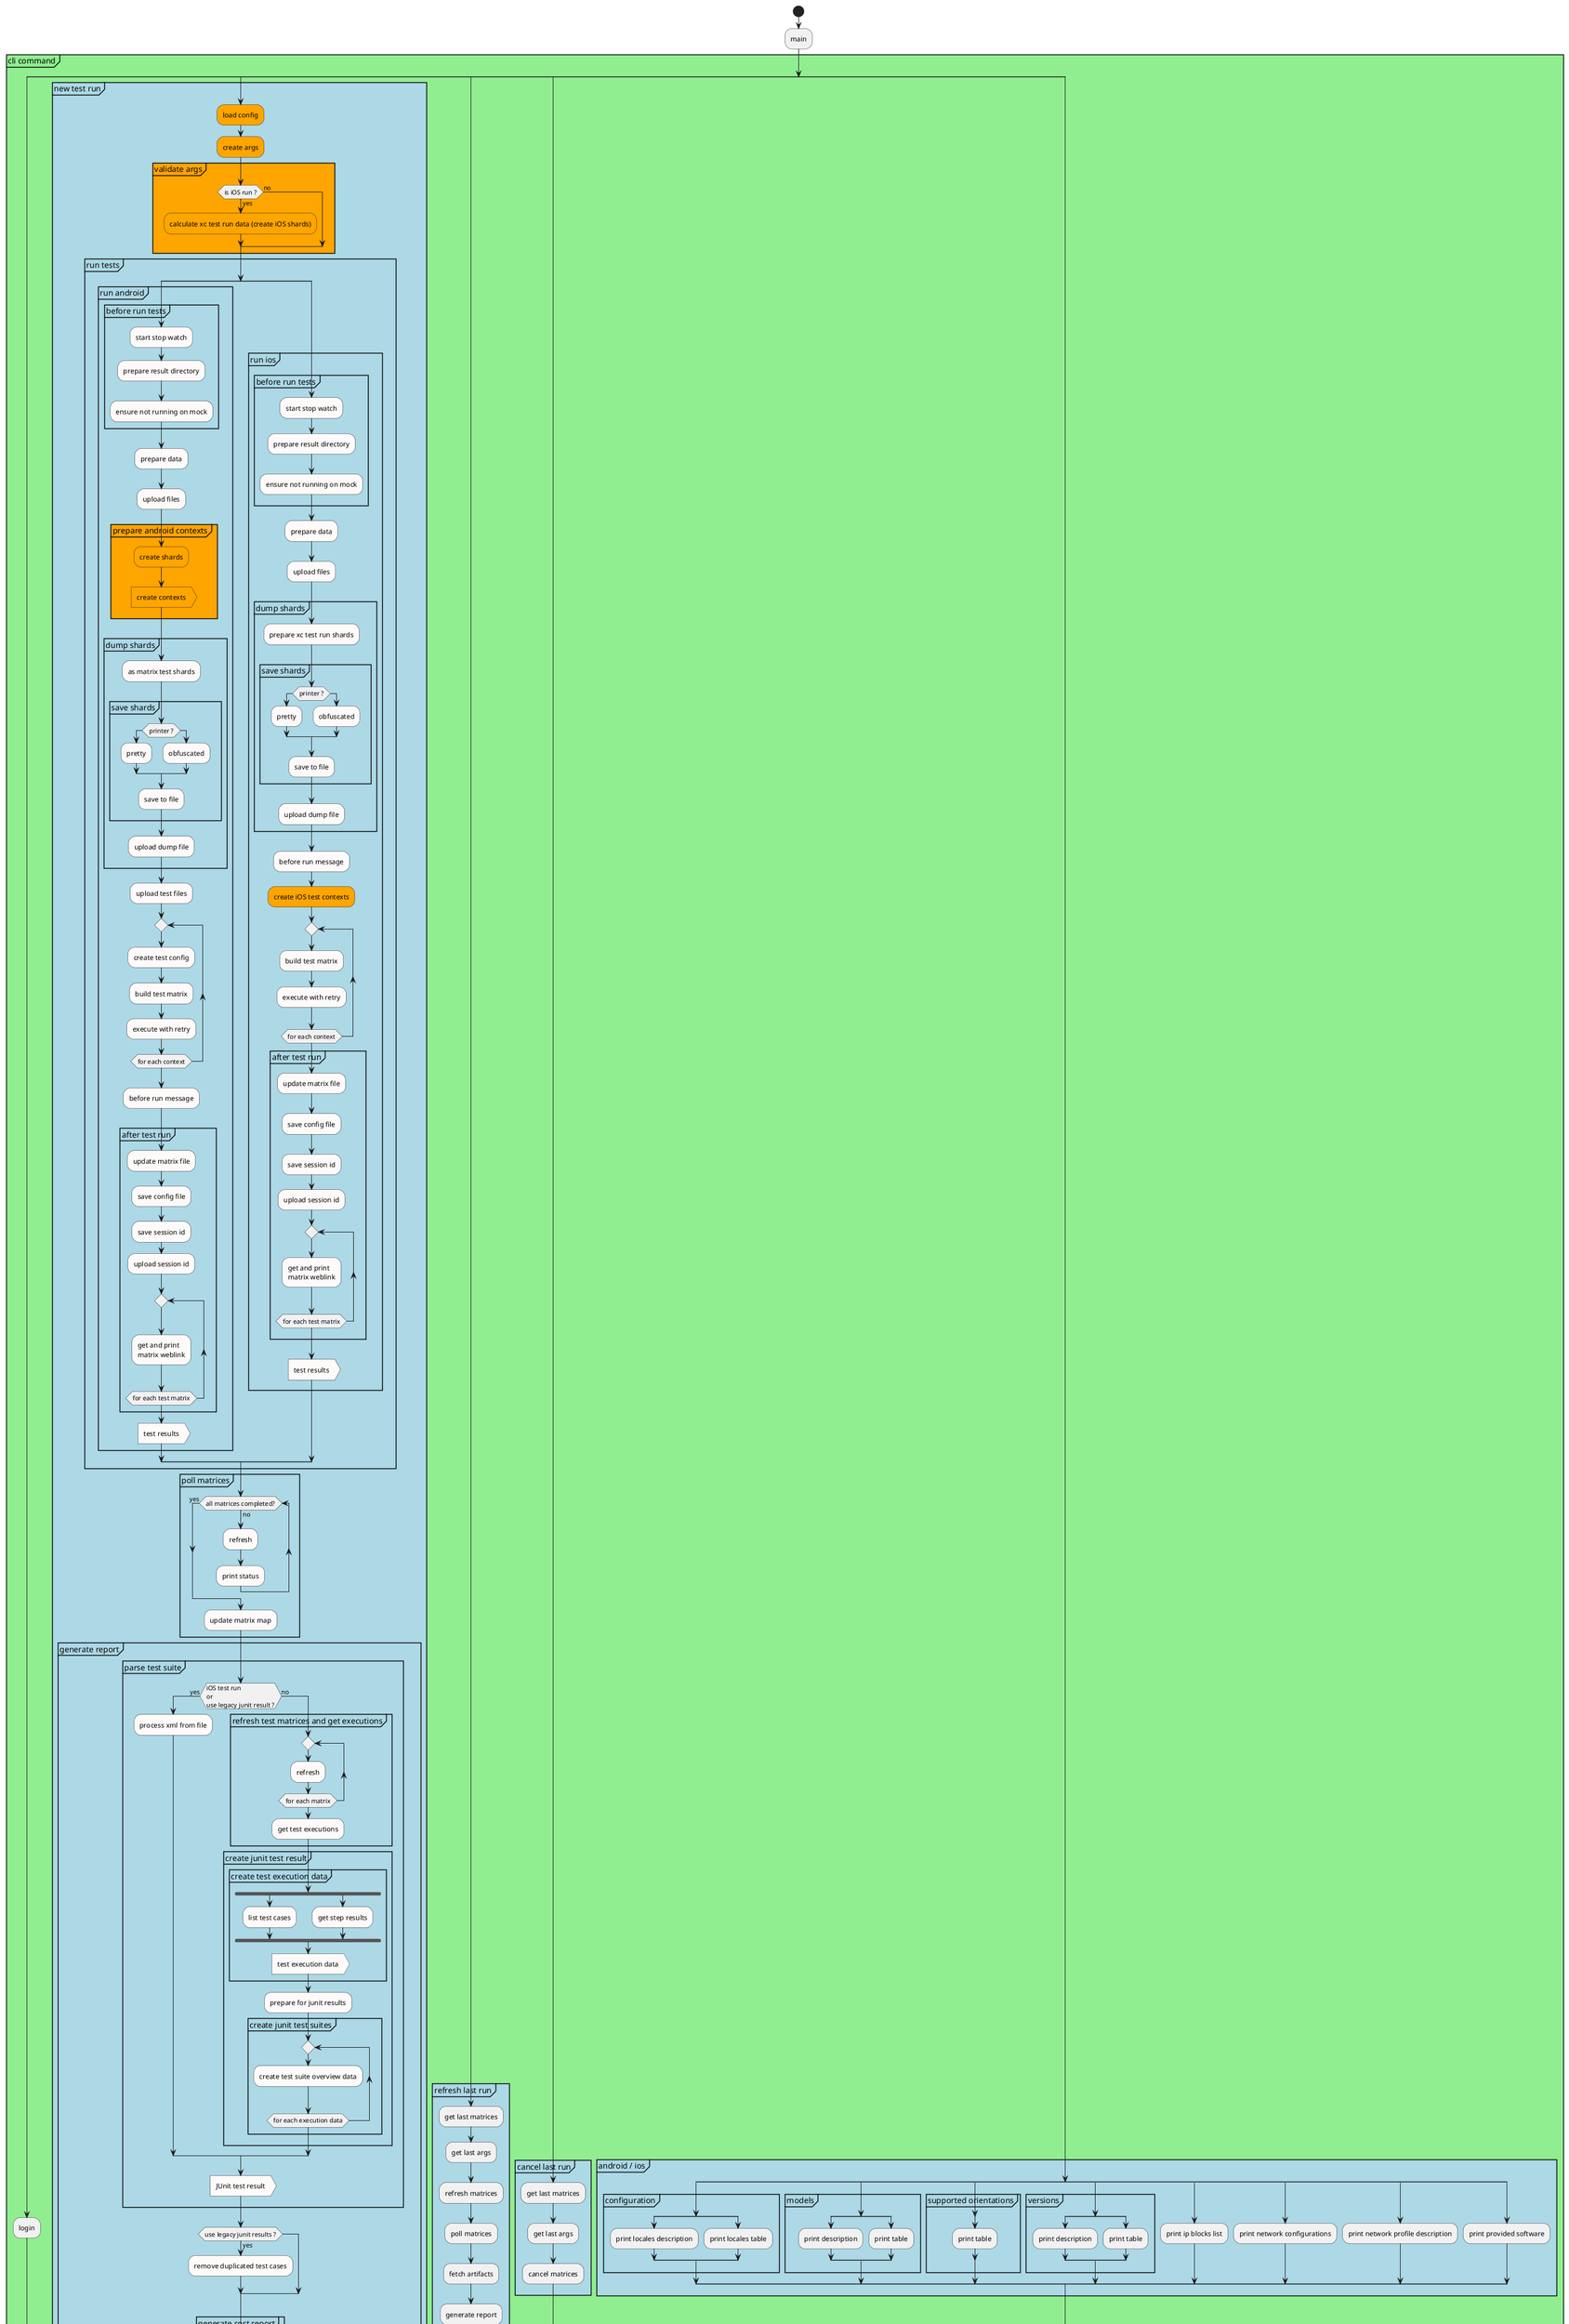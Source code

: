 @startuml
'https://plantuml.com/activity-diagram-beta

start
skinparam ConditionEndStyle hline
legend left
  |= Color |= Type |
  |<#snow>| Atomic activities |
  |<#LightBlue>| Related to domain scope |
  |<#Orange>| Presented in separate diagram. Can be considered as atomic |
endlegend
:main;
partition "cli command" #LightGreen {
  split
  :login;

  split again
  partition "new test run" #LightBlue  {
    #orange :load config;
    #orange :create args;
    partition "validate args" #orange {
      if (is iOS run ?) then (yes)
        #orange :calculate xc test run data (create iOS shards);
      else (no)
      endif
    }
    partition "run tests" #LightBlue {
      split
      partition "run android" #LightBlue {
        partition "before run tests" #LightBlue {
          #snow :start stop watch;
          #snow :prepare result directory;
          #snow :ensure not running on mock;
        }
        #snow :prepare data;
        #snow :upload files;
        partition "prepare android contexts" #orange {
          #orange :create shards;
          #orange :create contexts>
        }
        partition "dump shards" #LightBlue {
          #snow :as matrix test shards;
          partition "save shards" #LightBlue {
            if (printer ?) then
              #snow :pretty;
            else
              #snow :obfuscated;
            endif
            #snow :save to file;
          }
          #snow :upload dump file;
        }
        #snow :upload test files;
        repeat
          #snow :create test config;
          #snow :build test matrix;
          #snow :execute with retry;
        repeat while (for each context)
        #snow :before run message;
        partition "after test run" #LightBlue {
          #snow :update matrix file;
          #snow :save config file;
          #snow :save session id;
          #snow :upload session id;
          repeat
            #snow :get and print\nmatrix weblink;
          repeat while (for each test matrix)
        }
        #snow :test results>
      }

      split again
      partition "run ios" #LightBlue {
        partition "before run tests" #LightBlue {
          #snow :start stop watch;
          #snow :prepare result directory;
          #snow :ensure not running on mock;
        }
        #snow :prepare data;
        #snow :upload files;
        partition "dump shards" #LightBlue {
          #snow :prepare xc test run shards;
          partition "save shards" #LightBlue {
            if (printer ?) then
              #snow :pretty;
            else
              #snow :obfuscated;
            endif
            #snow :save to file;
          }
          #snow :upload dump file;
        }
        #snow :before run message;
        #orange :create iOS test contexts;
        repeat
          #snow :build test matrix;
          #snow :execute with retry;
        repeat while (for each context)
        partition "after test run" #LightBlue {
          #snow :update matrix file;
          #snow :save config file;
          #snow :save session id;
          #snow :upload session id;
          repeat
            #snow :get and print\nmatrix weblink;
          repeat while (for each test matrix)
        }
        #snow :test results>
      }
      end split
    }

    partition "poll matrices" #LightBlue {
      while (all matrices completed?) is (no)
        #snow :refresh;
        #snow :print status;
      endwhile (yes)
      #snow :update matrix map;
    }
    partition "generate report" #LightBlue {
      partition "parse test suite" #LightBlue {
        if (iOS test run\nor\nuse legacy junit result ?) then (yes)
          #snow :process xml from file;
        else (no)
          partition "refresh test matrices and get executions" #LightBlue {
            repeat
              #snow :refresh;
            repeat while (for each matrix)
            #snow :get test executions;
          }
          partition "create junit test result" #LightBlue {
            partition "create test execution data" #LightBlue {
              fork
                #snow :list test cases;
              fork again
                #snow :get step results;
              end fork
              #snow :test execution data>
            }
            #snow :prepare for junit results;
            partition "create junit test suites" #LightBlue {
              repeat
                #snow :create test suite overview data;
              repeat while(for each execution data)
            }
          }
        endif
        #snow :JUnit test result>
      }
      if (use legacy junit results ?) then (yes)
        #snow :remove duplicated test cases;
      endif
      partition "generate cost report" #LightBlue {
        #snow :upload report;
      }
      partition "generate matrix results report" #LightBlue {
        #snow :upload report;
      }
      if (any test failed?) then (yes)
        partition "generate HTML report" #LightBlue {
          #snow :upload report;
        }
      else (no)
      endif
      partition "generate junit report" #LightBlue {
        #snow :get ignored test cases;
        #snow :xml to string;
        #snow :upload report;
      }
      partition "refresh test matrices and get executions" #LightBlue {
        repeat
          #snow :refresh;
        repeat while (for each matrix)
        #snow :get test executions;
      }
      partition "process junit results" #LightBlue {
        if (make full junit result) then (yes)
          partition "create junit test result" #LightBlue {
            partition "create test execution data" #LightBlue {
              fork
                #snow :list test cases;
              fork again
                #snow :get step results;
              end fork
              #snow :test execution data>
            }
            #snow :prepare for junit results;
            partition "create junit test suites" #LightBlue {
              repeat
                #snow :create test suite overview data;
              repeat while(for each execution data)
            }
          }
          partition "generate full junit result" #LightBlue {
            #snow :xml to string;
            #snow :upload report;
          }
          partition "process junit xml" #LightBlue {
            #snow :download junit xml;
            #snow :merge test times;
            if (has previous test times to compare?) then (yes)
              partition "create shard efficiency list" #LightBlue {
                #snow :create test method duration map;
              }
            else (no)
            endif
            #snow :upload junit xml;
          }
        else (no)
          partition "process junit xml" #LightBlue {
            #snow :download junit xml;
            #snow :merge test times;
            if (has previous test times to compare?) then (yes)
              partition "create shard efficiency list" #LightBlue {
                #snow :create test method duration map;
              }
            else (no)
            endif
            #snow :upload junit xml;
          }
        endif
      }
      partition "create and upload performance metrics for android" #LightBlue {
        partition "get and upload performance metrics" #LightBlue {
          repeat
            #snow :download performance metric;
            #snow :save metric to file;
            #snow :upload metric file;
          repeat while (for each test execution)
        }
      }
      #snow :upload matrices id;
    }
    partition "fetch artifacts" #LightBlue {
      #snow :prepare blob list option - field name;
      repeat
        #snow :prepare blob list option - prefix;
        #snow :get files list in bucket;
        repeat
          #snow :download file;
        repeat while (for each file in bucket)
      repeat while (for each finished matrix)
      #snow :update matrix file;
    }
    partition "print matrices web links" #LightBlue {
      repeat
        #snow :refresh matrix;
        #snow :print links;
      repeat while (for each matrix)
    }
    #snow :validate matrices;
  }

  split again
  partition "refresh last run" #LightBlue {
    :get last matrices;
    :get last args;
    :refresh matrices;
    :poll matrices;
    :fetch artifacts;
    :generate report;
    :validate matrices;
  }

  split again
  partition "cancel last run" #LightBlue {
    :get last matrices;
    :get last args;
    :cancel matrices;
  }

  split again
  partition "android / ios" #LightBlue {
  split

  partition "configuration" #LightBlue {
    split
    :print locales description;
    split again
    :print locales table;
    split end
  }

  split again
  partition "models" #LightBlue {
    split
    :print description;
    split again
    :print table;
    split end
  }

  split again
  partition "supported orientations" #LightBlue {
    split
    :print table;
    split end
  }

  split again
  partition "versions" #LightBlue {
    split
    :print description;
    split again
    :print table;
    split end
  }

  split again
  :print ip blocks list;

  split again
  :print network configurations;

  split again
  :print network profile description;

  split again
  :print provided software;

  end split
}
end split
stop

@enduml
